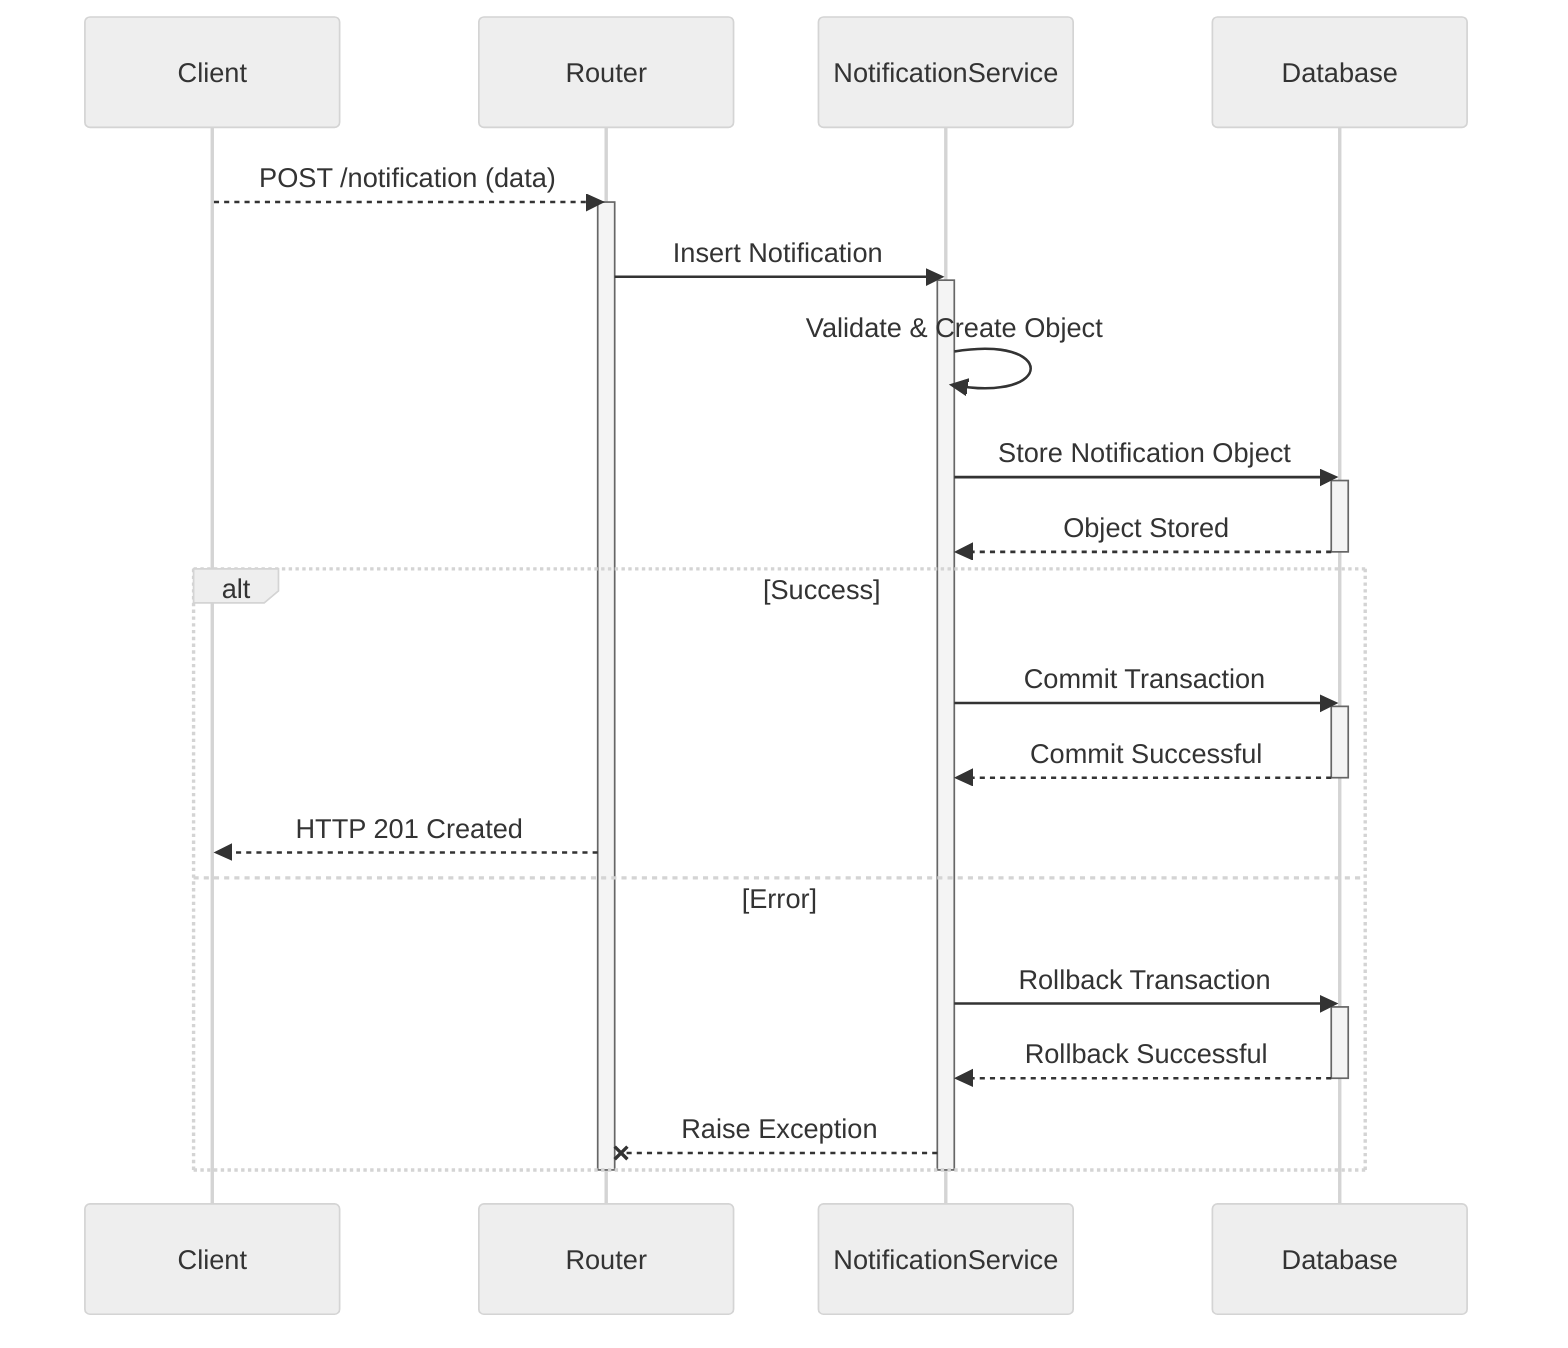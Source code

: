 %%{init: {'theme': 'neutral', 'themeVariables': {'actorFontSize': 24, 'messageFontSize': 24, 'noteFontSize': 24}}}%%
sequenceDiagram
    participant Client
    participant Router
    participant NotificationService
    participant Database

    Client-->>Router: POST /notification (data)
    activate Router
    Router->>NotificationService: Insert Notification
    activate NotificationService

    NotificationService->>NotificationService: Validate & Create Object
    NotificationService->>Database: Store Notification Object
    activate Database
    Database-->>NotificationService: Object Stored
    deactivate Database

    alt Success
        NotificationService->>Database: Commit Transaction
        activate Database
        Database-->>NotificationService: Commit Successful
        deactivate Database
        Router-->>Client: HTTP 201 Created
    else Error
        NotificationService->>Database: Rollback Transaction
        activate Database
        Database-->>NotificationService: Rollback Successful
        deactivate Database
        NotificationService--x Router: Raise Exception
    end
    deactivate NotificationService
    deactivate Router